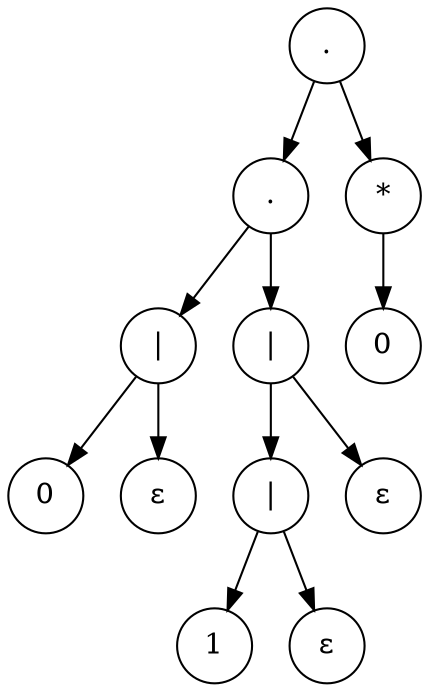 digraph Tree{
node [shape=circle];
node0 [label="0"];
node1 [label="ε"];
node2 [label="|"];
node3 [label="1"];
node4 [label="ε"];
node5 [label="|"];
node6 [label="ε"];
node7 [label="|"];
node8 [label="."];
node9 [label="0"];
node10 [label="*"];
node11 [label="."];
node2->node0;
node2->node1;
node5->node3;
node5->node4;
node7->node5;
node7->node6;
node8->node2;
node8->node7;
node10->node9;
node11->node8;
node11->node10;
}
